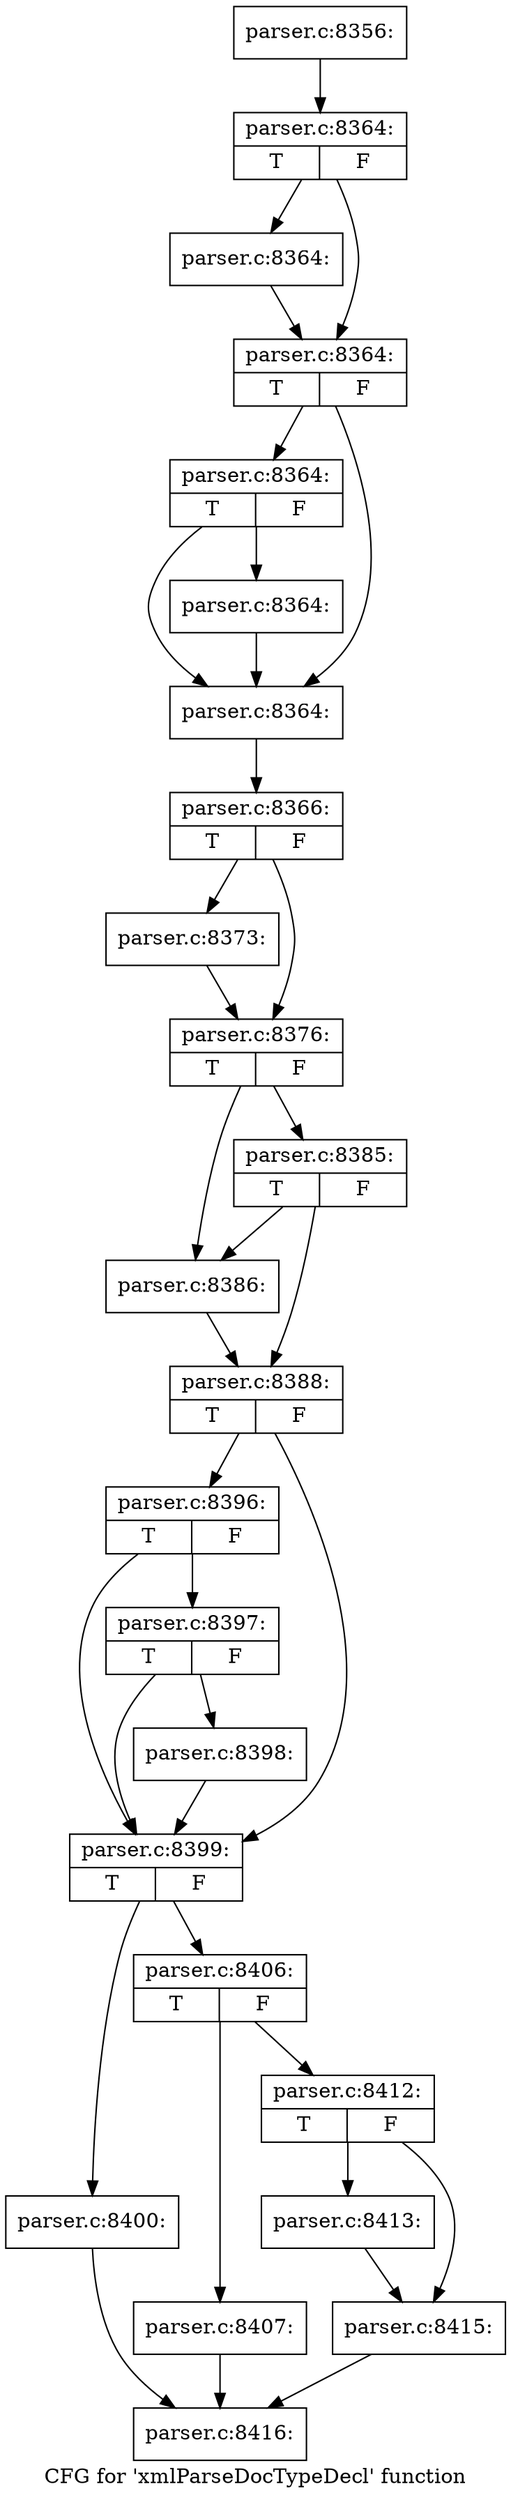 digraph "CFG for 'xmlParseDocTypeDecl' function" {
	label="CFG for 'xmlParseDocTypeDecl' function";

	Node0x5c39980 [shape=record,label="{parser.c:8356:}"];
	Node0x5c39980 -> Node0x5c3a850;
	Node0x5c3a850 [shape=record,label="{parser.c:8364:|{<s0>T|<s1>F}}"];
	Node0x5c3a850 -> Node0x5c3b340;
	Node0x5c3a850 -> Node0x5c3b390;
	Node0x5c3b340 [shape=record,label="{parser.c:8364:}"];
	Node0x5c3b340 -> Node0x5c3b390;
	Node0x5c3b390 [shape=record,label="{parser.c:8364:|{<s0>T|<s1>F}}"];
	Node0x5c3b390 -> Node0x5c3ba70;
	Node0x5c3b390 -> Node0x5c3ba20;
	Node0x5c3ba70 [shape=record,label="{parser.c:8364:|{<s0>T|<s1>F}}"];
	Node0x5c3ba70 -> Node0x5c3b9d0;
	Node0x5c3ba70 -> Node0x5c3ba20;
	Node0x5c3b9d0 [shape=record,label="{parser.c:8364:}"];
	Node0x5c3b9d0 -> Node0x5c3ba20;
	Node0x5c3ba20 [shape=record,label="{parser.c:8364:}"];
	Node0x5c3ba20 -> Node0x5c3a7b0;
	Node0x5c3a7b0 [shape=record,label="{parser.c:8366:|{<s0>T|<s1>F}}"];
	Node0x5c3a7b0 -> Node0x5c3a800;
	Node0x5c3a7b0 -> Node0x5c3c7d0;
	Node0x5c3a800 [shape=record,label="{parser.c:8373:}"];
	Node0x5c3a800 -> Node0x5c3c7d0;
	Node0x5c3c7d0 [shape=record,label="{parser.c:8376:|{<s0>T|<s1>F}}"];
	Node0x5c3c7d0 -> Node0x5c3d660;
	Node0x5c3c7d0 -> Node0x5c3d700;
	Node0x5c3d700 [shape=record,label="{parser.c:8385:|{<s0>T|<s1>F}}"];
	Node0x5c3d700 -> Node0x5c3d660;
	Node0x5c3d700 -> Node0x5c3d6b0;
	Node0x5c3d660 [shape=record,label="{parser.c:8386:}"];
	Node0x5c3d660 -> Node0x5c3d6b0;
	Node0x5c3d6b0 [shape=record,label="{parser.c:8388:|{<s0>T|<s1>F}}"];
	Node0x5c3d6b0 -> Node0x5c3e770;
	Node0x5c3d6b0 -> Node0x5c3e6a0;
	Node0x5c3e770 [shape=record,label="{parser.c:8396:|{<s0>T|<s1>F}}"];
	Node0x5c3e770 -> Node0x5c3e6f0;
	Node0x5c3e770 -> Node0x5c3e6a0;
	Node0x5c3e6f0 [shape=record,label="{parser.c:8397:|{<s0>T|<s1>F}}"];
	Node0x5c3e6f0 -> Node0x5c3e6a0;
	Node0x5c3e6f0 -> Node0x5c3e650;
	Node0x5c3e650 [shape=record,label="{parser.c:8398:}"];
	Node0x5c3e650 -> Node0x5c3e6a0;
	Node0x5c3e6a0 [shape=record,label="{parser.c:8399:|{<s0>T|<s1>F}}"];
	Node0x5c3e6a0 -> Node0x5c3fae0;
	Node0x5c3e6a0 -> Node0x5c3fb30;
	Node0x5c3fae0 [shape=record,label="{parser.c:8400:}"];
	Node0x5c3fae0 -> Node0x5c39cb0;
	Node0x5c3fb30 [shape=record,label="{parser.c:8406:|{<s0>T|<s1>F}}"];
	Node0x5c3fb30 -> Node0x5c40010;
	Node0x5c3fb30 -> Node0x5c40060;
	Node0x5c40010 [shape=record,label="{parser.c:8407:}"];
	Node0x5c40010 -> Node0x5c39cb0;
	Node0x5c40060 [shape=record,label="{parser.c:8412:|{<s0>T|<s1>F}}"];
	Node0x5c40060 -> Node0x5c406d0;
	Node0x5c40060 -> Node0x5c40720;
	Node0x5c406d0 [shape=record,label="{parser.c:8413:}"];
	Node0x5c406d0 -> Node0x5c40720;
	Node0x5c40720 [shape=record,label="{parser.c:8415:}"];
	Node0x5c40720 -> Node0x5c39cb0;
	Node0x5c39cb0 [shape=record,label="{parser.c:8416:}"];
}
